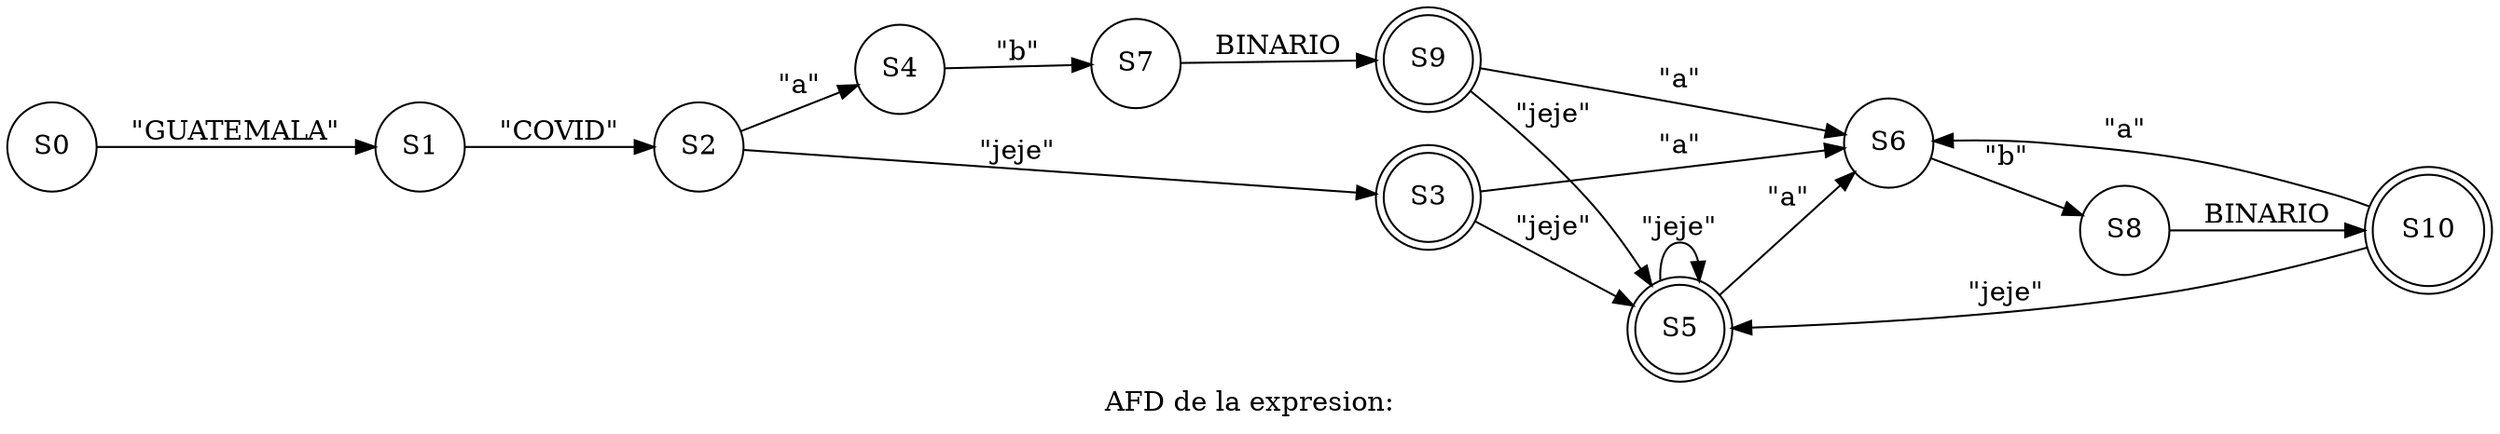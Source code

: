 digraph dot{
rankdir=LR;
 node[shape="circle"];
label = "AFD de la expresion:";
S0[label = "S0"];
S0->S1[label="\"GUATEMALA\""];
S1[label = "S1"];
S1->S2[label="\"COVID\""];
S2[label = "S2"];
S2->S3[label="\"jeje\""];
S3[shape = "doublecircle"];S2->S4[label="\"a\""];
S3[label = "S3"];
S3->S5[label="\"jeje\""];
S5[shape = "doublecircle"];S3->S6[label="\"a\""];
S4[label = "S4"];
S4->S7[label="\"b\""];
S5[label = "S5"];
S5->S5[label="\"jeje\""];
S5[shape = "doublecircle"];S5->S6[label="\"a\""];
S6[label = "S6"];
S6->S8[label="\"b\""];
S7[label = "S7"];
S7->S9[label="BINARIO"];
S9[shape = "doublecircle"];S8[label = "S8"];
S8->S10[label="BINARIO"];
S10[shape = "doublecircle"];S9[label = "S9"];
S9->S5[label="\"jeje\""];
S5[shape = "doublecircle"];S9->S6[label="\"a\""];
S10[label = "S10"];
S10->S5[label="\"jeje\""];
S5[shape = "doublecircle"];S10->S6[label="\"a\""];

}